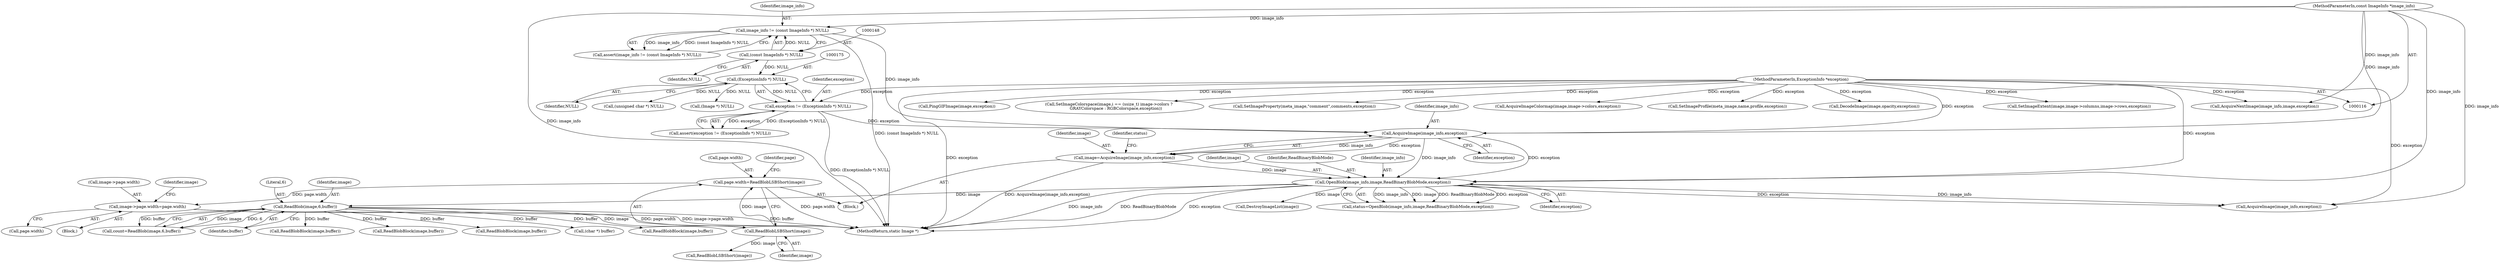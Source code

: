 digraph "0_ImageMagick_9fd10cf630832b36a588c1545d8736539b2f1fb5@pointer" {
"1001039" [label="(Call,image->page.width=page.width)"];
"1000239" [label="(Call,page.width=ReadBlobLSBShort(image))"];
"1000243" [label="(Call,ReadBlobLSBShort(image))"];
"1000210" [label="(Call,ReadBlob(image,6,buffer))"];
"1000190" [label="(Call,OpenBlob(image_info,image,ReadBinaryBlobMode,exception))"];
"1000185" [label="(Call,AcquireImage(image_info,exception))"];
"1000145" [label="(Call,image_info != (const ImageInfo *) NULL)"];
"1000117" [label="(MethodParameterIn,const ImageInfo *image_info)"];
"1000147" [label="(Call,(const ImageInfo *) NULL)"];
"1000172" [label="(Call,exception != (ExceptionInfo *) NULL)"];
"1000118" [label="(MethodParameterIn,ExceptionInfo *exception)"];
"1000174" [label="(Call,(ExceptionInfo *) NULL)"];
"1000183" [label="(Call,image=AcquireImage(image_info,exception))"];
"1001039" [label="(Call,image->page.width=page.width)"];
"1001141" [label="(Call,AcquireImageColormap(image,image->colors,exception))"];
"1000117" [label="(MethodParameterIn,const ImageInfo *image_info)"];
"1001040" [label="(Call,image->page.width)"];
"1000172" [label="(Call,exception != (ExceptionInfo *) NULL)"];
"1000190" [label="(Call,OpenBlob(image_info,image,ReadBinaryBlobMode,exception))"];
"1000147" [label="(Call,(const ImageInfo *) NULL)"];
"1000442" [label="(Call,ReadBlobBlock(image,buffer))"];
"1000549" [label="(Call,ReadBlobBlock(image,buffer))"];
"1000192" [label="(Identifier,image)"];
"1000213" [label="(Identifier,buffer)"];
"1000187" [label="(Identifier,exception)"];
"1000249" [label="(Call,ReadBlobLSBShort(image))"];
"1000851" [label="(Call,SetImageProfile(meta_image,name,profile,exception))"];
"1000508" [label="(Call,ReadBlobBlock(image,buffer))"];
"1000189" [label="(Identifier,status)"];
"1000145" [label="(Call,image_info != (const ImageInfo *) NULL)"];
"1000171" [label="(Call,assert(exception != (ExceptionInfo *) NULL))"];
"1000240" [label="(Call,page.width)"];
"1001538" [label="(Call,DecodeImage(image,opacity,exception))"];
"1000193" [label="(Identifier,ReadBinaryBlobMode)"];
"1001508" [label="(Call,SetImageExtent(image,image->columns,image->rows,exception))"];
"1000202" [label="(Call,DestroyImageList(image))"];
"1000119" [label="(Block,)"];
"1000243" [label="(Call,ReadBlobLSBShort(image))"];
"1000174" [label="(Call,(ExceptionInfo *) NULL)"];
"1001532" [label="(Call,PingGIFImage(image,exception))"];
"1000188" [label="(Call,status=OpenBlob(image_info,image,ReadBinaryBlobMode,exception))"];
"1000212" [label="(Literal,6)"];
"1000183" [label="(Call,image=AcquireImage(image_info,exception))"];
"1000144" [label="(Call,assert(image_info != (const ImageInfo *) NULL))"];
"1001466" [label="(Call,SetImageColorspace(image,i == (ssize_t) image->colors ? \n          GRAYColorspace : RGBColorspace,exception))"];
"1001051" [label="(Identifier,image)"];
"1000146" [label="(Identifier,image_info)"];
"1000210" [label="(Call,ReadBlob(image,6,buffer))"];
"1001045" [label="(Call,page.width)"];
"1000118" [label="(MethodParameterIn,ExceptionInfo *exception)"];
"1000176" [label="(Identifier,NULL)"];
"1000149" [label="(Identifier,NULL)"];
"1000186" [label="(Identifier,image_info)"];
"1000222" [label="(Call,(char *) buffer)"];
"1000185" [label="(Call,AcquireImage(image_info,exception))"];
"1000173" [label="(Identifier,exception)"];
"1000247" [label="(Identifier,page)"];
"1001657" [label="(MethodReturn,static Image *)"];
"1000872" [label="(Call,ReadBlobBlock(image,buffer))"];
"1000191" [label="(Identifier,image_info)"];
"1000379" [label="(Call,AcquireImage(image_info,exception))"];
"1000301" [label="(Call,(unsigned char *) NULL)"];
"1000239" [label="(Call,page.width=ReadBlobLSBShort(image))"];
"1000205" [label="(Call,(Image *) NULL)"];
"1000208" [label="(Call,count=ReadBlob(image,6,buffer))"];
"1000383" [label="(Block,)"];
"1000211" [label="(Identifier,image)"];
"1000194" [label="(Identifier,exception)"];
"1000244" [label="(Identifier,image)"];
"1000531" [label="(Call,SetImageProperty(meta_image,\"comment\",comments,exception))"];
"1000184" [label="(Identifier,image)"];
"1000889" [label="(Call,AcquireNextImage(image_info,image,exception))"];
"1001039" -> "1000383"  [label="AST: "];
"1001039" -> "1001045"  [label="CFG: "];
"1001040" -> "1001039"  [label="AST: "];
"1001045" -> "1001039"  [label="AST: "];
"1001051" -> "1001039"  [label="CFG: "];
"1001039" -> "1001657"  [label="DDG: image->page.width"];
"1001039" -> "1001657"  [label="DDG: page.width"];
"1000239" -> "1001039"  [label="DDG: page.width"];
"1000239" -> "1000119"  [label="AST: "];
"1000239" -> "1000243"  [label="CFG: "];
"1000240" -> "1000239"  [label="AST: "];
"1000243" -> "1000239"  [label="AST: "];
"1000247" -> "1000239"  [label="CFG: "];
"1000239" -> "1001657"  [label="DDG: page.width"];
"1000243" -> "1000239"  [label="DDG: image"];
"1000243" -> "1000244"  [label="CFG: "];
"1000244" -> "1000243"  [label="AST: "];
"1000210" -> "1000243"  [label="DDG: image"];
"1000243" -> "1000249"  [label="DDG: image"];
"1000210" -> "1000208"  [label="AST: "];
"1000210" -> "1000213"  [label="CFG: "];
"1000211" -> "1000210"  [label="AST: "];
"1000212" -> "1000210"  [label="AST: "];
"1000213" -> "1000210"  [label="AST: "];
"1000208" -> "1000210"  [label="CFG: "];
"1000210" -> "1001657"  [label="DDG: buffer"];
"1000210" -> "1000208"  [label="DDG: image"];
"1000210" -> "1000208"  [label="DDG: 6"];
"1000210" -> "1000208"  [label="DDG: buffer"];
"1000190" -> "1000210"  [label="DDG: image"];
"1000210" -> "1000222"  [label="DDG: buffer"];
"1000210" -> "1000442"  [label="DDG: buffer"];
"1000210" -> "1000508"  [label="DDG: buffer"];
"1000210" -> "1000549"  [label="DDG: buffer"];
"1000210" -> "1000872"  [label="DDG: buffer"];
"1000190" -> "1000188"  [label="AST: "];
"1000190" -> "1000194"  [label="CFG: "];
"1000191" -> "1000190"  [label="AST: "];
"1000192" -> "1000190"  [label="AST: "];
"1000193" -> "1000190"  [label="AST: "];
"1000194" -> "1000190"  [label="AST: "];
"1000188" -> "1000190"  [label="CFG: "];
"1000190" -> "1001657"  [label="DDG: exception"];
"1000190" -> "1001657"  [label="DDG: image_info"];
"1000190" -> "1001657"  [label="DDG: ReadBinaryBlobMode"];
"1000190" -> "1000188"  [label="DDG: image_info"];
"1000190" -> "1000188"  [label="DDG: image"];
"1000190" -> "1000188"  [label="DDG: ReadBinaryBlobMode"];
"1000190" -> "1000188"  [label="DDG: exception"];
"1000185" -> "1000190"  [label="DDG: image_info"];
"1000185" -> "1000190"  [label="DDG: exception"];
"1000117" -> "1000190"  [label="DDG: image_info"];
"1000183" -> "1000190"  [label="DDG: image"];
"1000118" -> "1000190"  [label="DDG: exception"];
"1000190" -> "1000202"  [label="DDG: image"];
"1000190" -> "1000379"  [label="DDG: image_info"];
"1000190" -> "1000379"  [label="DDG: exception"];
"1000185" -> "1000183"  [label="AST: "];
"1000185" -> "1000187"  [label="CFG: "];
"1000186" -> "1000185"  [label="AST: "];
"1000187" -> "1000185"  [label="AST: "];
"1000183" -> "1000185"  [label="CFG: "];
"1000185" -> "1000183"  [label="DDG: image_info"];
"1000185" -> "1000183"  [label="DDG: exception"];
"1000145" -> "1000185"  [label="DDG: image_info"];
"1000117" -> "1000185"  [label="DDG: image_info"];
"1000172" -> "1000185"  [label="DDG: exception"];
"1000118" -> "1000185"  [label="DDG: exception"];
"1000145" -> "1000144"  [label="AST: "];
"1000145" -> "1000147"  [label="CFG: "];
"1000146" -> "1000145"  [label="AST: "];
"1000147" -> "1000145"  [label="AST: "];
"1000144" -> "1000145"  [label="CFG: "];
"1000145" -> "1001657"  [label="DDG: (const ImageInfo *) NULL"];
"1000145" -> "1000144"  [label="DDG: image_info"];
"1000145" -> "1000144"  [label="DDG: (const ImageInfo *) NULL"];
"1000117" -> "1000145"  [label="DDG: image_info"];
"1000147" -> "1000145"  [label="DDG: NULL"];
"1000117" -> "1000116"  [label="AST: "];
"1000117" -> "1001657"  [label="DDG: image_info"];
"1000117" -> "1000379"  [label="DDG: image_info"];
"1000117" -> "1000889"  [label="DDG: image_info"];
"1000147" -> "1000149"  [label="CFG: "];
"1000148" -> "1000147"  [label="AST: "];
"1000149" -> "1000147"  [label="AST: "];
"1000147" -> "1000174"  [label="DDG: NULL"];
"1000172" -> "1000171"  [label="AST: "];
"1000172" -> "1000174"  [label="CFG: "];
"1000173" -> "1000172"  [label="AST: "];
"1000174" -> "1000172"  [label="AST: "];
"1000171" -> "1000172"  [label="CFG: "];
"1000172" -> "1001657"  [label="DDG: (ExceptionInfo *) NULL"];
"1000172" -> "1000171"  [label="DDG: exception"];
"1000172" -> "1000171"  [label="DDG: (ExceptionInfo *) NULL"];
"1000118" -> "1000172"  [label="DDG: exception"];
"1000174" -> "1000172"  [label="DDG: NULL"];
"1000118" -> "1000116"  [label="AST: "];
"1000118" -> "1001657"  [label="DDG: exception"];
"1000118" -> "1000379"  [label="DDG: exception"];
"1000118" -> "1000531"  [label="DDG: exception"];
"1000118" -> "1000851"  [label="DDG: exception"];
"1000118" -> "1000889"  [label="DDG: exception"];
"1000118" -> "1001141"  [label="DDG: exception"];
"1000118" -> "1001466"  [label="DDG: exception"];
"1000118" -> "1001508"  [label="DDG: exception"];
"1000118" -> "1001532"  [label="DDG: exception"];
"1000118" -> "1001538"  [label="DDG: exception"];
"1000174" -> "1000176"  [label="CFG: "];
"1000175" -> "1000174"  [label="AST: "];
"1000176" -> "1000174"  [label="AST: "];
"1000174" -> "1000205"  [label="DDG: NULL"];
"1000174" -> "1000301"  [label="DDG: NULL"];
"1000183" -> "1000119"  [label="AST: "];
"1000184" -> "1000183"  [label="AST: "];
"1000189" -> "1000183"  [label="CFG: "];
"1000183" -> "1001657"  [label="DDG: AcquireImage(image_info,exception)"];
}

